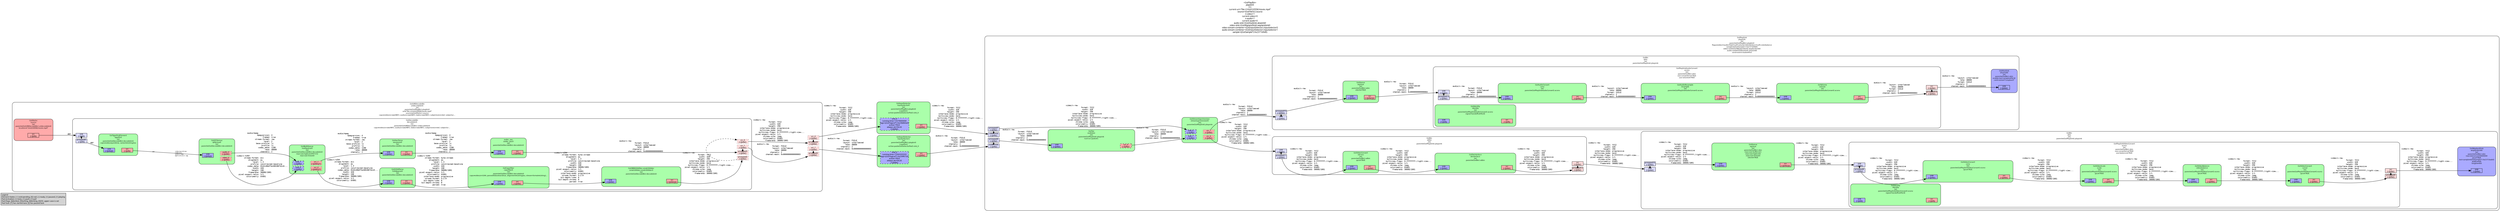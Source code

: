 digraph pipeline {
  rankdir=LR;
  fontname="sans";
  fontsize="10";
  labelloc=t;
  nodesep=.1;
  ranksep=.2;
  label="<GstPlayBin>\nplaybin0\n[=]\ncurrent-uri=\"file:///mnt/UDISK/movie.mp4\"\nsource=(GstFileSrc) source\nn-video=1\ncurrent-video=0\nn-audio=1\ncurrent-audio=0\naudio-sink=(GstAlsaSink) alsasink0\nvideo-sink=(GstWaylandSink) waylandsink0\nvideo-stream-combiner=(GstInputSelector) inputselector0\naudio-stream-combiner=(GstInputSelector) inputselector1\nsample=((GstSample*) 0x2371b9d0)";
  node [style="filled,rounded", shape=box, fontsize="9", fontname="sans", margin="0.0,0.0"];
  edge [labelfontsize="6", fontsize="9", fontname="monospace"];
  
  legend [
    pos="0,0!",
    margin="0.05,0.05",
    style="filled",
    label="Legend\lElement-States: [~] void-pending, [0] null, [-] ready, [=] paused, [>] playing\lPad-Activation: [-] none, [>] push, [<] pull\lPad-Flags: [b]locked, [f]lushing, [b]locking, [E]OS; upper-case is set\lPad-Task: [T] has started task, [t] has paused task\l",
  ];
  subgraph cluster_inputselector1_0x23ac3190 {
    fontname="Bitstream Vera Sans";
    fontsize="8";
    style="filled,rounded";
    color=black;
    label="GstInputSelector\ninputselector1\n[=]\nparent=(GstPlayBin) playbin0\nn-pads=1\nactive-pad=(GstSelectorPad) sink_0";
    subgraph cluster_inputselector1_0x23ac3190_sink {
      label="";
      style="invis";
      inputselector1_0x23ac3190_sink_0_0x23ae6450 [color=black, fillcolor="#aaaaff", label="sink_0\nrunning-time=12565333333\ntags=((GstTagList*) 0x239f6720)\nactive=TRUE\nalways-ok=FALSE\n[>][bfbE]", height="0.2", style="filled,dashed"];
    }

    subgraph cluster_inputselector1_0x23ac3190_src {
      label="";
      style="invis";
      inputselector1_0x23ac3190_src_0x23a208b0 [color=black, fillcolor="#ffaaaa", label="src\n[>][bfbE]", height="0.2", style="filled,solid"];
    }

    inputselector1_0x23ac3190_sink_0_0x23ae6450 -> inputselector1_0x23ac3190_src_0x23a208b0 [style="invis"];
    fillcolor="#aaffaa";
  }

  inputselector1_0x23ac3190_src_0x23a208b0 -> playsink_0x237362b0_audio_sink_0x237630a0 [label="audio/x-raw\l              format: F32LE\l              layout: interleaved\l                rate: 48000\l            channels: 2\l        channel-mask: 0x0000000000000003\l"]
  subgraph cluster_inputselector0_0x23ac3030 {
    fontname="Bitstream Vera Sans";
    fontsize="8";
    style="filled,rounded";
    color=black;
    label="GstInputSelector\ninputselector0\n[=]\nparent=(GstPlayBin) playbin0\nn-pads=1\nactive-pad=(GstSelectorPad) sink_0";
    subgraph cluster_inputselector0_0x23ac3030_sink {
      label="";
      style="invis";
      inputselector0_0x23ac3030_sink_0_0x23ae6150 [color=black, fillcolor="#aaaaff", label="sink_0\nrunning-time=12579000000\ntags=((GstTagList*) 0x23b860a0)\nactive=TRUE\nalways-ok=FALSE\n[>][bfbE]", height="0.2", style="filled,dashed"];
    }

    subgraph cluster_inputselector0_0x23ac3030_src {
      label="";
      style="invis";
      inputselector0_0x23ac3030_src_0x23a20660 [color=black, fillcolor="#ffaaaa", label="src\n[>][bfbE]", height="0.2", style="filled,solid"];
    }

    inputselector0_0x23ac3030_sink_0_0x23ae6150 -> inputselector0_0x23ac3030_src_0x23a20660 [style="invis"];
    fillcolor="#aaffaa";
  }

  inputselector0_0x23ac3030_src_0x23a20660 -> playsink_0x237362b0_video_sink_0x23763320 [label="video/x-raw\l              format: YV12\l               width: 320\l              height: 256\l      interlace-mode: progressive\l      multiview-mode: mono\l     multiview-flags: 0:ffffffff:/right-view...\l  pixel-aspect-ratio: 1/1\l         chroma-site: jpeg\l         colorimetry: bt601\l           framerate: 30000/1001\l"]
  subgraph cluster_uridecodebin0_0x2374a060 {
    fontname="Bitstream Vera Sans";
    fontsize="8";
    style="filled,rounded";
    color=black;
    label="GstURIDecodeBin\nuridecodebin0\n[=]\nparent=(GstPlayBin) playbin0\nuri=\"file:///mnt/UDISK/movie.mp4\"\nsource=(GstFileSrc) source\ncaps=video/x-raw(ANY); audio/x-raw(ANY); text/x-raw(ANY); subpicture/x-dvd; subpictur…";
    subgraph cluster_uridecodebin0_0x2374a060_src {
      label="";
      style="invis";
      _proxypad4_0x2374bd10 [color=black, fillcolor="#ffdddd", label="proxypad4\n[>][bfbE]", height="0.2", style="filled,dotted"];
    _proxypad4_0x2374bd10 -> uridecodebin0_0x2374a060_src_0_0x23762ba0 [style=dashed, minlen=0]
      uridecodebin0_0x2374a060_src_0_0x23762ba0 [color=black, fillcolor="#ffdddd", label="src_0\n[>][bfbE]", height="0.2", style="filled,dotted"];
      _proxypad5_0x23ac00a0 [color=black, fillcolor="#ffdddd", label="proxypad5\n[>][bfbE]", height="0.2", style="filled,dotted"];
    _proxypad5_0x23ac00a0 -> uridecodebin0_0x2374a060_src_1_0x23762e20 [style=dashed, minlen=0]
      uridecodebin0_0x2374a060_src_1_0x23762e20 [color=black, fillcolor="#ffdddd", label="src_1\n[>][bfbE]", height="0.2", style="filled,dotted"];
    }

    fillcolor="#ffffff";
    subgraph cluster_decodebin0_0x23756060 {
      fontname="Bitstream Vera Sans";
      fontsize="8";
      style="filled,rounded";
      color=black;
      label="GstDecodeBin\ndecodebin0\n[=]\nparent=(GstURIDecodeBin) uridecodebin0\ncaps=video/x-raw(ANY); audio/x-raw(ANY); text/x-raw(ANY); subpicture/x-dvd; subpictur…";
      subgraph cluster_decodebin0_0x23756060_sink {
        label="";
        style="invis";
        _proxypad0_0x2374a2f0 [color=black, fillcolor="#ddddff", label="proxypad0\n[<][bfb]", height="0.2", style="filled,solid"];
      decodebin0_0x23756060_sink_0x237621a0 -> _proxypad0_0x2374a2f0 [style=dashed, minlen=0]
        decodebin0_0x23756060_sink_0x237621a0 [color=black, fillcolor="#ddddff", label="sink\n[<][bfb]", height="0.2", style="filled,solid"];
      }

      subgraph cluster_decodebin0_0x23756060_src {
        label="";
        style="invis";
        _proxypad2_0x2374aa10 [color=black, fillcolor="#ffdddd", label="proxypad2\n[>][bfbE]", height="0.2", style="filled,dotted"];
      _proxypad2_0x2374aa10 -> decodebin0_0x23756060_src_0_0x2379a070 [style=dashed, minlen=0]
        decodebin0_0x23756060_src_0_0x2379a070 [color=black, fillcolor="#ffdddd", label="src_0\n[>][bfbE]", height="0.2", style="filled,dotted"];
        _proxypad3_0x2374b390 [color=black, fillcolor="#ffdddd", label="proxypad3\n[>][bfbE]", height="0.2", style="filled,dotted"];
      _proxypad3_0x2374b390 -> decodebin0_0x23756060_src_1_0x2379aaf0 [style=dashed, minlen=0]
        decodebin0_0x23756060_src_1_0x2379aaf0 [color=black, fillcolor="#ffdddd", label="src_1\n[>][bfbE]", height="0.2", style="filled,dotted"];
      }

      decodebin0_0x23756060_sink_0x237621a0 -> decodebin0_0x23756060_src_0_0x2379a070 [style="invis"];
      fillcolor="#ffffff";
      subgraph cluster_omxh264dec_omxh264dec0_0x23a1eda0 {
        fontname="Bitstream Vera Sans";
        fontsize="8";
        style="filled,rounded";
        color=black;
        label="GstOMXH264Dec-omxh264dec\nomxh264dec-omxh264dec0\n[=]\nparent=(GstDecodeBin) decodebin0";
        subgraph cluster_omxh264dec_omxh264dec0_0x23a1eda0_sink {
          label="";
          style="invis";
          omxh264dec_omxh264dec0_0x23a1eda0_sink_0x23935b40 [color=black, fillcolor="#aaaaff", label="sink\n[>][bfbE]", height="0.2", style="filled,solid"];
        }

        subgraph cluster_omxh264dec_omxh264dec0_0x23a1eda0_src {
          label="";
          style="invis";
          omxh264dec_omxh264dec0_0x23a1eda0_src_0x23935d90 [color=black, fillcolor="#ffaaaa", label="src\n[>][bfbE][t]", height="0.2", style="filled,solid"];
        }

        omxh264dec_omxh264dec0_0x23a1eda0_sink_0x23935b40 -> omxh264dec_omxh264dec0_0x23a1eda0_src_0x23935d90 [style="invis"];
        fillcolor="#aaffaa";
      }

      omxh264dec_omxh264dec0_0x23a1eda0_src_0x23935d90 -> _proxypad2_0x2374aa10 [label="video/x-raw\l              format: YV12\l               width: 320\l              height: 256\l      interlace-mode: progressive\l      multiview-mode: mono\l     multiview-flags: 0:ffffffff:/right-view...\l  pixel-aspect-ratio: 1/1\l         chroma-site: jpeg\l         colorimetry: bt601\l           framerate: 30000/1001\l"]
      subgraph cluster_avdec_aac0_0x239d69b0 {
        fontname="Bitstream Vera Sans";
        fontsize="8";
        style="filled,rounded";
        color=black;
        label="avdec_aac\navdec_aac0\n[=]\nparent=(GstDecodeBin) decodebin0";
        subgraph cluster_avdec_aac0_0x239d69b0_sink {
          label="";
          style="invis";
          avdec_aac0_0x239d69b0_sink_0x239356a0 [color=black, fillcolor="#aaaaff", label="sink\n[>][bfbE]", height="0.2", style="filled,solid"];
        }

        subgraph cluster_avdec_aac0_0x239d69b0_src {
          label="";
          style="invis";
          avdec_aac0_0x239d69b0_src_0x239358f0 [color=black, fillcolor="#ffaaaa", label="src\n[>][bfbE]", height="0.2", style="filled,solid"];
        }

        avdec_aac0_0x239d69b0_sink_0x239356a0 -> avdec_aac0_0x239d69b0_src_0x239358f0 [style="invis"];
        fillcolor="#aaffaa";
      }

      avdec_aac0_0x239d69b0_src_0x239358f0 -> _proxypad3_0x2374b390 [label="audio/x-raw\l              format: F32LE\l              layout: interleaved\l                rate: 48000\l            channels: 2\l        channel-mask: 0x0000000000000003\l"]
      subgraph cluster_aacparse0_0x2393f440 {
        fontname="Bitstream Vera Sans";
        fontsize="8";
        style="filled,rounded";
        color=black;
        label="GstAacParse\naacparse0\n[=]\nparent=(GstDecodeBin) decodebin0";
        subgraph cluster_aacparse0_0x2393f440_sink {
          label="";
          style="invis";
          aacparse0_0x2393f440_sink_0x23934d60 [color=black, fillcolor="#aaaaff", label="sink\n[>][bfbE]", height="0.2", style="filled,solid"];
        }

        subgraph cluster_aacparse0_0x2393f440_src {
          label="";
          style="invis";
          aacparse0_0x2393f440_src_0x23934fb0 [color=black, fillcolor="#ffaaaa", label="src\n[>][bfbE]", height="0.2", style="filled,solid"];
        }

        aacparse0_0x2393f440_sink_0x23934d60 -> aacparse0_0x2393f440_src_0x23934fb0 [style="invis"];
        fillcolor="#aaffaa";
      }

      aacparse0_0x2393f440_src_0x23934fb0 -> avdec_aac0_0x239d69b0_sink_0x239356a0 [label="audio/mpeg\l         mpegversion: 4\l              framed: true\l       stream-format: raw\l               level: 2\l        base-profile: lc\l             profile: lc\l          codec_data: 1190\l                rate: 48000\l            channels: 2\l"]
      subgraph cluster_capsfilter0_0x2393c110 {
        fontname="Bitstream Vera Sans";
        fontsize="8";
        style="filled,rounded";
        color=black;
        label="GstCapsFilter\ncapsfilter0\n[=]\nparent=(GstDecodeBin) decodebin0\ncaps=video/x-h264, parsed=(boolean)true, alignment=(string)au, stream-format=(string)…";
        subgraph cluster_capsfilter0_0x2393c110_sink {
          label="";
          style="invis";
          capsfilter0_0x2393c110_sink_0x239341d0 [color=black, fillcolor="#aaaaff", label="sink\n[>][bfbE]", height="0.2", style="filled,solid"];
        }

        subgraph cluster_capsfilter0_0x2393c110_src {
          label="";
          style="invis";
          capsfilter0_0x2393c110_src_0x23934420 [color=black, fillcolor="#ffaaaa", label="src\n[>][bfbE]", height="0.2", style="filled,solid"];
        }

        capsfilter0_0x2393c110_sink_0x239341d0 -> capsfilter0_0x2393c110_src_0x23934420 [style="invis"];
        fillcolor="#aaffaa";
      }

      capsfilter0_0x2393c110_src_0x23934420 -> omxh264dec_omxh264dec0_0x23a1eda0_sink_0x23935b40 [label="video/x-h264\l       stream-format: byte-stream\l           alignment: au\l               level: 1.3\l             profile: constrained-baseline\l               width: 320\l              height: 240\l           framerate: 30000/1001\l  pixel-aspect-ratio: 1/1\l         colorimetry: bt601\l      interlace-mode: progressive\l       chroma-format: 4:2:0\l      bit-depth-luma: 8\l    bit-depth-chroma: 8\l              parsed: true\l"]
      subgraph cluster_h264parse0_0x23932520 {
        fontname="Bitstream Vera Sans";
        fontsize="8";
        style="filled,rounded";
        color=black;
        label="GstH264Parse\nh264parse0\n[=]\nparent=(GstDecodeBin) decodebin0";
        subgraph cluster_h264parse0_0x23932520_sink {
          label="";
          style="invis";
          h264parse0_0x23932520_sink_0x23741a20 [color=black, fillcolor="#aaaaff", label="sink\n[>][bfbE]", height="0.2", style="filled,solid"];
        }

        subgraph cluster_h264parse0_0x23932520_src {
          label="";
          style="invis";
          h264parse0_0x23932520_src_0x23741c70 [color=black, fillcolor="#ffaaaa", label="src\n[>][bfbE]", height="0.2", style="filled,solid"];
        }

        h264parse0_0x23932520_sink_0x23741a20 -> h264parse0_0x23932520_src_0x23741c70 [style="invis"];
        fillcolor="#aaffaa";
      }

      h264parse0_0x23932520_src_0x23741c70 -> capsfilter0_0x2393c110_sink_0x239341d0 [label="video/x-h264\l       stream-format: byte-stream\l           alignment: au\l               level: 1.3\l             profile: constrained-baseline\l               width: 320\l              height: 240\l           framerate: 30000/1001\l  pixel-aspect-ratio: 1/1\l         colorimetry: bt601\l      interlace-mode: progressive\l       chroma-format: 4:2:0\l      bit-depth-luma: 8\l    bit-depth-chroma: 8\l              parsed: true\l"]
      subgraph cluster_multiqueue0_0x2392e020 {
        fontname="Bitstream Vera Sans";
        fontsize="8";
        style="filled,rounded";
        color=black;
        label="GstMultiQueue\nmultiqueue0\n[=]\nparent=(GstDecodeBin) decodebin0\nmax-size-bytes=2097152\nmax-size-time=0";
        subgraph cluster_multiqueue0_0x2392e020_sink {
          label="";
          style="invis";
          multiqueue0_0x2392e020_sink_0_0x23741580 [color=black, fillcolor="#aaaaff", label="sink_0\n[>][bfbE]", height="0.2", style="filled,dashed"];
          multiqueue0_0x2392e020_sink_1_0x239348c0 [color=black, fillcolor="#aaaaff", label="sink_1\n[>][bfbE]", height="0.2", style="filled,dashed"];
        }

        subgraph cluster_multiqueue0_0x2392e020_src {
          label="";
          style="invis";
          multiqueue0_0x2392e020_src_0_0x237417d0 [color=black, fillcolor="#ffaaaa", label="src_0\n[>][bfbE][T]", height="0.2", style="filled,dotted"];
          multiqueue0_0x2392e020_src_1_0x23934b10 [color=black, fillcolor="#ffaaaa", label="src_1\n[>][bfbE][T]", height="0.2", style="filled,dotted"];
        }

        multiqueue0_0x2392e020_sink_0_0x23741580 -> multiqueue0_0x2392e020_src_0_0x237417d0 [style="invis"];
        fillcolor="#aaffaa";
      }

      multiqueue0_0x2392e020_src_0_0x237417d0 -> h264parse0_0x23932520_sink_0x23741a20 [label="video/x-h264\l       stream-format: avc\l           alignment: au\l               level: 1.3\l             profile: constrained-baseline\l          codec_data: 0142c00dffe100196742c0...\l               width: 320\l              height: 240\l           framerate: 30000/1001\l  pixel-aspect-ratio: 1/1\l         colorimetry: bt601\l"]
      multiqueue0_0x2392e020_src_1_0x23934b10 -> aacparse0_0x2393f440_sink_0x23934d60 [label="audio/mpeg\l         mpegversion: 4\l              framed: true\l       stream-format: raw\l               level: 2\l        base-profile: lc\l             profile: lc\l          codec_data: 1190\l                rate: 48000\l            channels: 2\l"]
      subgraph cluster_qtdemux0_0x23914500 {
        fontname="Bitstream Vera Sans";
        fontsize="8";
        style="filled,rounded";
        color=black;
        label="GstQTDemux\nqtdemux0\n[=]\nparent=(GstDecodeBin) decodebin0";
        subgraph cluster_qtdemux0_0x23914500_sink {
          label="";
          style="invis";
          qtdemux0_0x23914500_sink_0x237409f0 [color=black, fillcolor="#aaaaff", label="sink\n[<][bfb][t]", height="0.2", style="filled,solid"];
        }

        subgraph cluster_qtdemux0_0x23914500_src {
          label="";
          style="invis";
          qtdemux0_0x23914500_video_0_0x23741330 [color=black, fillcolor="#ffaaaa", label="video_0\n[>][bfbE]", height="0.2", style="filled,dotted"];
          qtdemux0_0x23914500_audio_0_0x23934670 [color=black, fillcolor="#ffaaaa", label="audio_0\n[>][bfbE]", height="0.2", style="filled,dotted"];
        }

        qtdemux0_0x23914500_sink_0x237409f0 -> qtdemux0_0x23914500_video_0_0x23741330 [style="invis"];
        fillcolor="#aaffaa";
      }

      qtdemux0_0x23914500_video_0_0x23741330 -> multiqueue0_0x2392e020_sink_0_0x23741580 [label="video/x-h264\l       stream-format: avc\l           alignment: au\l               level: 1.3\l             profile: constrained-baseline\l          codec_data: 0142c00dffe100196742c0...\l               width: 320\l              height: 240\l           framerate: 30000/1001\l  pixel-aspect-ratio: 1/1\l         colorimetry: bt601\l"]
      qtdemux0_0x23914500_audio_0_0x23934670 -> multiqueue0_0x2392e020_sink_1_0x239348c0 [label="audio/mpeg\l         mpegversion: 4\l              framed: true\l       stream-format: raw\l               level: 2\l        base-profile: lc\l             profile: lc\l          codec_data: 1190\l                rate: 48000\l            channels: 2\l"]
      subgraph cluster_typefind_0x2375c000 {
        fontname="Bitstream Vera Sans";
        fontsize="8";
        style="filled,rounded";
        color=black;
        label="GstTypeFindElement\ntypefind\n[=]\nparent=(GstDecodeBin) decodebin0\ncaps=video/quicktime, variant=(string)iso";
        subgraph cluster_typefind_0x2375c000_sink {
          label="";
          style="invis";
          typefind_0x2375c000_sink_0x23740550 [color=black, fillcolor="#aaaaff", label="sink\n[<][bfb][t]", height="0.2", style="filled,solid"];
        }

        subgraph cluster_typefind_0x2375c000_src {
          label="";
          style="invis";
          typefind_0x2375c000_src_0x237407a0 [color=black, fillcolor="#ffaaaa", label="src\n[<][bfb]", height="0.2", style="filled,solid"];
        }

        typefind_0x2375c000_sink_0x23740550 -> typefind_0x2375c000_src_0x237407a0 [style="invis"];
        fillcolor="#aaffaa";
      }

      _proxypad0_0x2374a2f0 -> typefind_0x2375c000_sink_0x23740550 [label="ANY"]
      typefind_0x2375c000_src_0x237407a0 -> qtdemux0_0x23914500_sink_0x237409f0 [labeldistance="10", labelangle="0", label="                                                  ", taillabel="ANY", headlabel="video/quicktime\lvideo/mj2\laudio/x-m4a\lapplication/x-3gp\l"]
    }

    decodebin0_0x23756060_src_0_0x2379a070 -> _proxypad4_0x2374bd10 [label="video/x-raw\l              format: YV12\l               width: 320\l              height: 256\l      interlace-mode: progressive\l      multiview-mode: mono\l     multiview-flags: 0:ffffffff:/right-view...\l  pixel-aspect-ratio: 1/1\l         chroma-site: jpeg\l         colorimetry: bt601\l           framerate: 30000/1001\l"]
    decodebin0_0x23756060_src_1_0x2379aaf0 -> _proxypad5_0x23ac00a0 [label="audio/x-raw\l              format: F32LE\l              layout: interleaved\l                rate: 48000\l            channels: 2\l        channel-mask: 0x0000000000000003\l"]
    subgraph cluster_source_0x23736700 {
      fontname="Bitstream Vera Sans";
      fontsize="8";
      style="filled,rounded";
      color=black;
      label="GstFileSrc\nsource\n[=]\nparent=(GstURIDecodeBin) uridecodebin0\nlocation=\"/mnt/UDISK/movie.mp4\"";
      subgraph cluster_source_0x23736700_src {
        label="";
        style="invis";
        source_0x23736700_src_0x23740300 [color=black, fillcolor="#ffaaaa", label="src\n[<][bfb]", height="0.2", style="filled,solid"];
      }

      fillcolor="#ffaaaa";
    }

    source_0x23736700_src_0x23740300 -> decodebin0_0x23756060_sink_0x237621a0 [label="ANY"]
  }

  uridecodebin0_0x2374a060_src_0_0x23762ba0 -> inputselector0_0x23ac3030_sink_0_0x23ae6150 [label="video/x-raw\l              format: YV12\l               width: 320\l              height: 256\l      interlace-mode: progressive\l      multiview-mode: mono\l     multiview-flags: 0:ffffffff:/right-view...\l  pixel-aspect-ratio: 1/1\l         chroma-site: jpeg\l         colorimetry: bt601\l           framerate: 30000/1001\l"]
  uridecodebin0_0x2374a060_src_1_0x23762e20 -> inputselector1_0x23ac3190_sink_0_0x23ae6450 [label="audio/x-raw\l              format: F32LE\l              layout: interleaved\l                rate: 48000\l            channels: 2\l        channel-mask: 0x0000000000000003\l"]
  subgraph cluster_playsink_0x237362b0 {
    fontname="Bitstream Vera Sans";
    fontsize="8";
    style="filled,rounded";
    color=black;
    label="GstPlaySink\nplaysink\n[=]\nparent=(GstPlayBin) playbin0\nflags=video+audio+text+soft-volume+deinterlace+soft-colorbalance\nsample=((GstSample*) 0x2371b9d0)\nvideo-sink=(GstWaylandSink) waylandsink0\naudio-sink=(GstAlsaSink) alsasink0\nsend-event-mode=first";
    subgraph cluster_playsink_0x237362b0_sink {
      label="";
      style="invis";
      _proxypad6_0x23ac0300 [color=black, fillcolor="#ddddff", label="proxypad6\n[>][bfbE]", height="0.2", style="filled,solid"];
    playsink_0x237362b0_audio_sink_0x237630a0 -> _proxypad6_0x23ac0300 [style=dashed, minlen=0]
      playsink_0x237362b0_audio_sink_0x237630a0 [color=black, fillcolor="#ddddff", label="audio_sink\n[>][bfbE]", height="0.2", style="filled,solid"];
      _proxypad7_0x23ac0560 [color=black, fillcolor="#ddddff", label="proxypad7\n[>][bfbE]", height="0.2", style="filled,solid"];
    playsink_0x237362b0_video_sink_0x23763320 -> _proxypad7_0x23ac0560 [style=dashed, minlen=0]
      playsink_0x237362b0_video_sink_0x23763320 [color=black, fillcolor="#ddddff", label="video_sink\n[>][bfbE]", height="0.2", style="filled,solid"];
    }

    fillcolor="#ffffff";
    subgraph cluster_abin_0x23afb3c0 {
      fontname="Bitstream Vera Sans";
      fontsize="8";
      style="filled,rounded";
      color=black;
      label="GstBin\nabin\n[=]\nparent=(GstPlaySink) playsink";
      subgraph cluster_abin_0x23afb3c0_sink {
        label="";
        style="invis";
        _proxypad15_0x23ac1860 [color=black, fillcolor="#ddddff", label="proxypad15\n[>][bfbE]", height="0.2", style="filled,solid"];
      abin_0x23afb3c0_sink_0x23b5c810 -> _proxypad15_0x23ac1860 [style=dashed, minlen=0]
        abin_0x23afb3c0_sink_0x23b5c810 [color=black, fillcolor="#ddddff", label="sink\n[>][bfbE]", height="0.2", style="filled,solid"];
      }

      fillcolor="#ffffff";
      subgraph cluster_aconv_0x23b043e0 {
        fontname="Bitstream Vera Sans";
        fontsize="8";
        style="filled,rounded";
        color=black;
        label="GstPlaySinkAudioConvert\naconv\n[=]\nparent=(GstBin) abin\nuse-converters=TRUE\nuse-volume=TRUE";
        subgraph cluster_aconv_0x23b043e0_sink {
          label="";
          style="invis";
          _proxypad13_0x23ac13a0 [color=black, fillcolor="#ddddff", label="proxypad13\n[>][bfbE]", height="0.2", style="filled,solid"];
        aconv_0x23b043e0_sink_0x23b5c310 -> _proxypad13_0x23ac13a0 [style=dashed, minlen=0]
          aconv_0x23b043e0_sink_0x23b5c310 [color=black, fillcolor="#ddddff", label="sink\n[>][bfbE]", height="0.2", style="filled,solid"];
        }

        subgraph cluster_aconv_0x23b043e0_src {
          label="";
          style="invis";
          _proxypad14_0x23ac1600 [color=black, fillcolor="#ffdddd", label="proxypad14\n[>][bfbE]", height="0.2", style="filled,solid"];
        _proxypad14_0x23ac1600 -> aconv_0x23b043e0_src_0x23b5c590 [style=dashed, minlen=0]
          aconv_0x23b043e0_src_0x23b5c590 [color=black, fillcolor="#ffdddd", label="src\n[>][bfbE]", height="0.2", style="filled,solid"];
        }

        aconv_0x23b043e0_sink_0x23b5c310 -> aconv_0x23b043e0_src_0x23b5c590 [style="invis"];
        fillcolor="#ffffff";
        subgraph cluster_volume_0x23b6b090 {
          fontname="Bitstream Vera Sans";
          fontsize="8";
          style="filled,rounded";
          color=black;
          label="GstVolume\nvolume\n[=]\nparent=(GstPlaySinkAudioConvert) aconv";
          subgraph cluster_volume_0x23b6b090_sink {
            label="";
            style="invis";
            volume_0x23b6b090_sink_0x23b66440 [color=black, fillcolor="#aaaaff", label="sink\n[>][bfbE]", height="0.2", style="filled,solid"];
          }

          subgraph cluster_volume_0x23b6b090_src {
            label="";
            style="invis";
            volume_0x23b6b090_src_0x23b66690 [color=black, fillcolor="#ffaaaa", label="src\n[>][bfbE]", height="0.2", style="filled,solid"];
          }

          volume_0x23b6b090_sink_0x23b66440 -> volume_0x23b6b090_src_0x23b66690 [style="invis"];
          fillcolor="#aaffaa";
        }

        volume_0x23b6b090_src_0x23b66690 -> _proxypad14_0x23ac1600 [label="audio/x-raw\l              layout: interleaved\l                rate: 48000\l              format: S32LE\l            channels: 2\l        channel-mask: 0x0000000000000003\l"]
        subgraph cluster_resample_0x23b771f0 {
          fontname="Bitstream Vera Sans";
          fontsize="8";
          style="filled,rounded";
          color=black;
          label="GstAudioResample\nresample\n[=]\nparent=(GstPlaySinkAudioConvert) aconv";
          subgraph cluster_resample_0x23b771f0_sink {
            label="";
            style="invis";
            resample_0x23b771f0_sink_0x23b66d80 [color=black, fillcolor="#aaaaff", label="sink\n[>][bfbE]", height="0.2", style="filled,solid"];
          }

          subgraph cluster_resample_0x23b771f0_src {
            label="";
            style="invis";
            resample_0x23b771f0_src_0x23b66b30 [color=black, fillcolor="#ffaaaa", label="src\n[>][bfbE]", height="0.2", style="filled,solid"];
          }

          resample_0x23b771f0_sink_0x23b66d80 -> resample_0x23b771f0_src_0x23b66b30 [style="invis"];
          fillcolor="#aaffaa";
        }

        resample_0x23b771f0_src_0x23b66b30 -> volume_0x23b6b090_sink_0x23b66440 [label="audio/x-raw\l              layout: interleaved\l                rate: 48000\l              format: S32LE\l            channels: 2\l        channel-mask: 0x0000000000000003\l"]
        subgraph cluster_conv_0x239abfb0 {
          fontname="Bitstream Vera Sans";
          fontsize="8";
          style="filled,rounded";
          color=black;
          label="GstAudioConvert\nconv\n[=]\nparent=(GstPlaySinkAudioConvert) aconv";
          subgraph cluster_conv_0x239abfb0_sink {
            label="";
            style="invis";
            conv_0x239abfb0_sink_0x23b67220 [color=black, fillcolor="#aaaaff", label="sink\n[>][bfbE]", height="0.2", style="filled,solid"];
          }

          subgraph cluster_conv_0x239abfb0_src {
            label="";
            style="invis";
            conv_0x239abfb0_src_0x23b66fd0 [color=black, fillcolor="#ffaaaa", label="src\n[>][bfbE]", height="0.2", style="filled,solid"];
          }

          conv_0x239abfb0_sink_0x23b67220 -> conv_0x239abfb0_src_0x23b66fd0 [style="invis"];
          fillcolor="#aaffaa";
        }

        _proxypad13_0x23ac13a0 -> conv_0x239abfb0_sink_0x23b67220 [label="audio/x-raw\l              format: F32LE\l              layout: interleaved\l                rate: 48000\l            channels: 2\l        channel-mask: 0x0000000000000003\l"]
        conv_0x239abfb0_src_0x23b66fd0 -> resample_0x23b771f0_sink_0x23b66d80 [label="audio/x-raw\l              layout: interleaved\l                rate: 48000\l              format: S32LE\l            channels: 2\l        channel-mask: 0x0000000000000003\l"]
        subgraph cluster_identity_0x23b086c0 {
          fontname="Bitstream Vera Sans";
          fontsize="8";
          style="filled,rounded";
          color=black;
          label="GstIdentity\nidentity\n[=]\nparent=(GstPlaySinkAudioConvert) aconv\nsignal-handoffs=FALSE";
          subgraph cluster_identity_0x23b086c0_sink {
            label="";
            style="invis";
            identity_0x23b086c0_sink_0x23b11d30 [color=black, fillcolor="#aaaaff", label="sink\n[>][bfb]", height="0.2", style="filled,solid"];
          }

          subgraph cluster_identity_0x23b086c0_src {
            label="";
            style="invis";
            identity_0x23b086c0_src_0x23b661f0 [color=black, fillcolor="#ffaaaa", label="src\n[>][bfb]", height="0.2", style="filled,solid"];
          }

          identity_0x23b086c0_sink_0x23b11d30 -> identity_0x23b086c0_src_0x23b661f0 [style="invis"];
          fillcolor="#aaffaa";
        }

      }

      aconv_0x23b043e0_src_0x23b5c590 -> alsasink0_0x2375b010_sink_0x23935450 [label="audio/x-raw\l              layout: interleaved\l                rate: 48000\l              format: S32LE\l            channels: 2\l        channel-mask: 0x0000000000000003\l"]
      subgraph cluster_aqueue_0x23ae6a10 {
        fontname="Bitstream Vera Sans";
        fontsize="8";
        style="filled,rounded";
        color=black;
        label="GstQueue\naqueue\n[=]\nparent=(GstBin) abin\nsilent=TRUE";
        subgraph cluster_aqueue_0x23ae6a10_sink {
          label="";
          style="invis";
          aqueue_0x23ae6a10_sink_0x23b11890 [color=black, fillcolor="#aaaaff", label="sink\n[>][bfbE]", height="0.2", style="filled,solid"];
        }

        subgraph cluster_aqueue_0x23ae6a10_src {
          label="";
          style="invis";
          aqueue_0x23ae6a10_src_0x23b11ae0 [color=black, fillcolor="#ffaaaa", label="src\n[>][bfbE][t]", height="0.2", style="filled,solid"];
        }

        aqueue_0x23ae6a10_sink_0x23b11890 -> aqueue_0x23ae6a10_src_0x23b11ae0 [style="invis"];
        fillcolor="#aaffaa";
      }

      _proxypad15_0x23ac1860 -> aqueue_0x23ae6a10_sink_0x23b11890 [label="audio/x-raw\l              format: F32LE\l              layout: interleaved\l                rate: 48000\l            channels: 2\l        channel-mask: 0x0000000000000003\l"]
      aqueue_0x23ae6a10_src_0x23b11ae0 -> aconv_0x23b043e0_sink_0x23b5c310 [label="audio/x-raw\l              format: F32LE\l              layout: interleaved\l                rate: 48000\l            channels: 2\l        channel-mask: 0x0000000000000003\l"]
      subgraph cluster_alsasink0_0x2375b010 {
        fontname="Bitstream Vera Sans";
        fontsize="8";
        style="filled,rounded";
        color=black;
        label="GstAlsaSink\nalsasink0\n[=]\nparent=(GstBin) abin\nenable-last-sample=FALSE\ncard-name=\"Loopback\"";
        subgraph cluster_alsasink0_0x2375b010_sink {
          label="";
          style="invis";
          alsasink0_0x2375b010_sink_0x23935450 [color=black, fillcolor="#aaaaff", label="sink\n[>][bfbE]", height="0.2", style="filled,solid"];
        }

        fillcolor="#aaaaff";
      }

    }

    subgraph cluster_vbin_0x23afb080 {
      fontname="Bitstream Vera Sans";
      fontsize="8";
      style="filled,rounded";
      color=black;
      label="GstBin\nvbin\n[=]\nparent=(GstPlaySink) playsink";
      subgraph cluster_vbin_0x23afb080_sink {
        label="";
        style="invis";
        _proxypad10_0x23ac0c80 [color=black, fillcolor="#ddddff", label="proxypad10\n[>][bfbE]", height="0.2", style="filled,solid"];
      vbin_0x23afb080_sink_0x23763aa0 -> _proxypad10_0x23ac0c80 [style=dashed, minlen=0]
        vbin_0x23afb080_sink_0x23763aa0 [color=black, fillcolor="#ddddff", label="sink\n[>][bfbE]", height="0.2", style="filled,solid"];
      }

      fillcolor="#ffffff";
      subgraph cluster_vconv_0x23b041e0 {
        fontname="Bitstream Vera Sans";
        fontsize="8";
        style="filled,rounded";
        color=black;
        label="GstPlaySinkVideoConvert\nvconv\n[=]\nparent=(GstBin) vbin\nuse-converters=TRUE\nuse-balance=TRUE";
        subgraph cluster_vconv_0x23b041e0_sink {
          label="";
          style="invis";
          _proxypad8_0x23ac07c0 [color=black, fillcolor="#ddddff", label="proxypad8\n[>][bfbE]", height="0.2", style="filled,solid"];
        vconv_0x23b041e0_sink_0x237635a0 -> _proxypad8_0x23ac07c0 [style=dashed, minlen=0]
          vconv_0x23b041e0_sink_0x237635a0 [color=black, fillcolor="#ddddff", label="sink\n[>][bfbE]", height="0.2", style="filled,solid"];
        }

        subgraph cluster_vconv_0x23b041e0_src {
          label="";
          style="invis";
          _proxypad9_0x23ac0a20 [color=black, fillcolor="#ffdddd", label="proxypad9\n[>][bfbE]", height="0.2", style="filled,solid"];
        _proxypad9_0x23ac0a20 -> vconv_0x23b041e0_src_0x23763820 [style=dashed, minlen=0]
          vconv_0x23b041e0_src_0x23763820 [color=black, fillcolor="#ffdddd", label="src\n[>][bfbE]", height="0.2", style="filled,solid"];
        }

        vconv_0x23b041e0_sink_0x237635a0 -> vconv_0x23b041e0_src_0x23763820 [style="invis"];
        fillcolor="#ffffff";
        subgraph cluster_conv2_0x23b3fc70 {
          fontname="Bitstream Vera Sans";
          fontsize="8";
          style="filled,rounded";
          color=black;
          label="GstVideoConvert\nconv2\n[=]\nparent=(GstPlaySinkVideoConvert) vconv\nqos=TRUE";
          subgraph cluster_conv2_0x23b3fc70_sink {
            label="";
            style="invis";
            conv2_0x23b3fc70_sink_0x23b10170 [color=black, fillcolor="#aaaaff", label="sink\n[>][bfbE]", height="0.2", style="filled,solid"];
          }

          subgraph cluster_conv2_0x23b3fc70_src {
            label="";
            style="invis";
            conv2_0x23b3fc70_src_0x23a21d80 [color=black, fillcolor="#ffaaaa", label="src\n[>][bfbE]", height="0.2", style="filled,solid"];
          }

          conv2_0x23b3fc70_sink_0x23b10170 -> conv2_0x23b3fc70_src_0x23a21d80 [style="invis"];
          fillcolor="#aaffaa";
        }

        conv2_0x23b3fc70_src_0x23a21d80 -> _proxypad9_0x23ac0a20 [label="video/x-raw\l              format: YV12\l               width: 320\l              height: 256\l      interlace-mode: progressive\l      multiview-mode: mono\l     multiview-flags: 0:ffffffff:/right-view...\l  pixel-aspect-ratio: 1/1\l         chroma-site: jpeg\l         colorimetry: bt601\l           framerate: 30000/1001\l"]
        subgraph cluster_videobalance_0x23b0dc90 {
          fontname="Bitstream Vera Sans";
          fontsize="8";
          style="filled,rounded";
          color=black;
          label="GstVideoBalance\nvideobalance\n[=]\nparent=(GstPlaySinkVideoConvert) vconv\nqos=TRUE";
          subgraph cluster_videobalance_0x23b0dc90_sink {
            label="";
            style="invis";
            videobalance_0x23b0dc90_sink_0x23a21690 [color=black, fillcolor="#aaaaff", label="sink\n[>][bfbE]", height="0.2", style="filled,solid"];
          }

          subgraph cluster_videobalance_0x23b0dc90_src {
            label="";
            style="invis";
            videobalance_0x23b0dc90_src_0x23a218e0 [color=black, fillcolor="#ffaaaa", label="src\n[>][bfbE]", height="0.2", style="filled,solid"];
          }

          videobalance_0x23b0dc90_sink_0x23a21690 -> videobalance_0x23b0dc90_src_0x23a218e0 [style="invis"];
          fillcolor="#aaffaa";
        }

        videobalance_0x23b0dc90_src_0x23a218e0 -> conv2_0x23b3fc70_sink_0x23b10170 [label="video/x-raw\l              format: YV12\l               width: 320\l              height: 256\l      interlace-mode: progressive\l      multiview-mode: mono\l     multiview-flags: 0:ffffffff:/right-view...\l  pixel-aspect-ratio: 1/1\l         chroma-site: jpeg\l         colorimetry: bt601\l           framerate: 30000/1001\l"]
        subgraph cluster_scale_0x23b3b890 {
          fontname="Bitstream Vera Sans";
          fontsize="8";
          style="filled,rounded";
          color=black;
          label="GstVideoScale\nscale\n[=]\nparent=(GstPlaySinkVideoConvert) vconv\nqos=TRUE";
          subgraph cluster_scale_0x23b3b890_sink {
            label="";
            style="invis";
            scale_0x23b3b890_sink_0x23b10ab0 [color=black, fillcolor="#aaaaff", label="sink\n[>][bfbE]", height="0.2", style="filled,solid"];
          }

          subgraph cluster_scale_0x23b3b890_src {
            label="";
            style="invis";
            scale_0x23b3b890_src_0x23b103c0 [color=black, fillcolor="#ffaaaa", label="src\n[>][bfbE]", height="0.2", style="filled,solid"];
          }

          scale_0x23b3b890_sink_0x23b10ab0 -> scale_0x23b3b890_src_0x23b103c0 [style="invis"];
          fillcolor="#aaffaa";
        }

        scale_0x23b3b890_src_0x23b103c0 -> videobalance_0x23b0dc90_sink_0x23a21690 [label="video/x-raw\l              format: YV12\l               width: 320\l              height: 256\l      interlace-mode: progressive\l      multiview-mode: mono\l     multiview-flags: 0:ffffffff:/right-view...\l  pixel-aspect-ratio: 1/1\l         chroma-site: jpeg\l         colorimetry: bt601\l           framerate: 30000/1001\l"]
        subgraph cluster_conv_0x23b3a8f0 {
          fontname="Bitstream Vera Sans";
          fontsize="8";
          style="filled,rounded";
          color=black;
          label="GstVideoConvert\nconv\n[=]\nparent=(GstPlaySinkVideoConvert) vconv\nqos=TRUE";
          subgraph cluster_conv_0x23b3a8f0_sink {
            label="";
            style="invis";
            conv_0x23b3a8f0_sink_0x23b10610 [color=black, fillcolor="#aaaaff", label="sink\n[>][bfbE]", height="0.2", style="filled,solid"];
          }

          subgraph cluster_conv_0x23b3a8f0_src {
            label="";
            style="invis";
            conv_0x23b3a8f0_src_0x23b10860 [color=black, fillcolor="#ffaaaa", label="src\n[>][bfbE]", height="0.2", style="filled,solid"];
          }

          conv_0x23b3a8f0_sink_0x23b10610 -> conv_0x23b3a8f0_src_0x23b10860 [style="invis"];
          fillcolor="#aaffaa";
        }

        _proxypad8_0x23ac07c0 -> conv_0x23b3a8f0_sink_0x23b10610 [label="video/x-raw\l              format: YV12\l               width: 320\l              height: 256\l      interlace-mode: progressive\l      multiview-mode: mono\l     multiview-flags: 0:ffffffff:/right-view...\l  pixel-aspect-ratio: 1/1\l         chroma-site: jpeg\l         colorimetry: bt601\l           framerate: 30000/1001\l"]
        conv_0x23b3a8f0_src_0x23b10860 -> scale_0x23b3b890_sink_0x23b10ab0 [label="video/x-raw\l              format: YV12\l               width: 320\l              height: 256\l      interlace-mode: progressive\l      multiview-mode: mono\l     multiview-flags: 0:ffffffff:/right-view...\l  pixel-aspect-ratio: 1/1\l         chroma-site: jpeg\l         colorimetry: bt601\l           framerate: 30000/1001\l"]
        subgraph cluster_identity_0x23b08310 {
          fontname="Bitstream Vera Sans";
          fontsize="8";
          style="filled,rounded";
          color=black;
          label="GstIdentity\nidentity\n[=]\nparent=(GstPlaySinkVideoConvert) vconv\nsignal-handoffs=FALSE";
          subgraph cluster_identity_0x23b08310_sink {
            label="";
            style="invis";
            identity_0x23b08310_sink_0x23a211f0 [color=black, fillcolor="#aaaaff", label="sink\n[>][bfb]", height="0.2", style="filled,solid"];
          }

          subgraph cluster_identity_0x23b08310_src {
            label="";
            style="invis";
            identity_0x23b08310_src_0x23a21440 [color=black, fillcolor="#ffaaaa", label="src\n[>][bfb]", height="0.2", style="filled,solid"];
          }

          identity_0x23b08310_sink_0x23a211f0 -> identity_0x23b08310_src_0x23a21440 [style="invis"];
          fillcolor="#aaffaa";
        }

      }

      vconv_0x23b041e0_src_0x23763820 -> waylandsink0_0x2373b1f0_sink_0x237400b0 [label="video/x-raw\l              format: YV12\l               width: 320\l              height: 256\l      interlace-mode: progressive\l      multiview-mode: mono\l     multiview-flags: 0:ffffffff:/right-view...\l  pixel-aspect-ratio: 1/1\l         chroma-site: jpeg\l         colorimetry: bt601\l           framerate: 30000/1001\l"]
      subgraph cluster_vqueue_0x23ae6710 {
        fontname="Bitstream Vera Sans";
        fontsize="8";
        style="filled,rounded";
        color=black;
        label="GstQueue\nvqueue\n[=]\nparent=(GstBin) vbin\nmax-size-buffers=3\nmax-size-bytes=0\nmax-size-time=0\nsilent=TRUE";
        subgraph cluster_vqueue_0x23ae6710_sink {
          label="";
          style="invis";
          vqueue_0x23ae6710_sink_0x23a20d50 [color=black, fillcolor="#aaaaff", label="sink\n[>][bfbE]", height="0.2", style="filled,solid"];
        }

        subgraph cluster_vqueue_0x23ae6710_src {
          label="";
          style="invis";
          vqueue_0x23ae6710_src_0x23a20fa0 [color=black, fillcolor="#ffaaaa", label="src\n[>][bfbE][t]", height="0.2", style="filled,solid"];
        }

        vqueue_0x23ae6710_sink_0x23a20d50 -> vqueue_0x23ae6710_src_0x23a20fa0 [style="invis"];
        fillcolor="#aaffaa";
      }

      _proxypad10_0x23ac0c80 -> vqueue_0x23ae6710_sink_0x23a20d50 [label="video/x-raw\l              format: YV12\l               width: 320\l              height: 256\l      interlace-mode: progressive\l      multiview-mode: mono\l     multiview-flags: 0:ffffffff:/right-view...\l  pixel-aspect-ratio: 1/1\l         chroma-site: jpeg\l         colorimetry: bt601\l           framerate: 30000/1001\l"]
      vqueue_0x23ae6710_src_0x23a20fa0 -> vconv_0x23b041e0_sink_0x237635a0 [label="video/x-raw\l              format: YV12\l               width: 320\l              height: 256\l      interlace-mode: progressive\l      multiview-mode: mono\l     multiview-flags: 0:ffffffff:/right-view...\l  pixel-aspect-ratio: 1/1\l         chroma-site: jpeg\l         colorimetry: bt601\l           framerate: 30000/1001\l"]
      subgraph cluster_waylandsink0_0x2373b1f0 {
        fontname="Bitstream Vera Sans";
        fontsize="8";
        style="filled,rounded";
        color=black;
        label="GstWaylandSink\nwaylandsink0\n[=]\nparent=(GstBin) vbin\nmax-lateness=20000000\nqos=TRUE\nlast-sample=((GstSample*) 0x2371bab0)\nwidth=400\nheight=400";
        subgraph cluster_waylandsink0_0x2373b1f0_sink {
          label="";
          style="invis";
          waylandsink0_0x2373b1f0_sink_0x237400b0 [color=black, fillcolor="#aaaaff", label="sink\n[>][bfbE]", height="0.2", style="filled,solid"];
        }

        fillcolor="#aaaaff";
      }

    }

    subgraph cluster_vdbin_0x23afb220 {
      fontname="Bitstream Vera Sans";
      fontsize="8";
      style="filled,rounded";
      color=black;
      label="GstBin\nvdbin\n[=]\nparent=(GstPlaySink) playsink";
      subgraph cluster_vdbin_0x23afb220_sink {
        label="";
        style="invis";
        _proxypad11_0x23ac0ee0 [color=black, fillcolor="#ddddff", label="proxypad11\n[>][bfbE]", height="0.2", style="filled,solid"];
      vdbin_0x23afb220_sink_0x23763d20 -> _proxypad11_0x23ac0ee0 [style=dashed, minlen=0]
        vdbin_0x23afb220_sink_0x23763d20 [color=black, fillcolor="#ddddff", label="sink\n[>][bfbE]", height="0.2", style="filled,solid"];
      }

      subgraph cluster_vdbin_0x23afb220_src {
        label="";
        style="invis";
        _proxypad12_0x23ac1140 [color=black, fillcolor="#ffdddd", label="proxypad12\n[>][bfbE]", height="0.2", style="filled,solid"];
      _proxypad12_0x23ac1140 -> vdbin_0x23afb220_src_0x23b5c090 [style=dashed, minlen=0]
        vdbin_0x23afb220_src_0x23b5c090 [color=black, fillcolor="#ffdddd", label="src\n[>][bfbE]", height="0.2", style="filled,solid"];
      }

      vdbin_0x23afb220_sink_0x23763d20 -> vdbin_0x23afb220_src_0x23b5c090 [style="invis"];
      fillcolor="#ffffff";
      subgraph cluster_deinterlace_0x23b570a0 {
        fontname="Bitstream Vera Sans";
        fontsize="8";
        style="filled,rounded";
        color=black;
        label="GstDeinterlace\ndeinterlace\n[=]\nparent=(GstBin) vdbin";
        subgraph cluster_deinterlace_0x23b570a0_sink {
          label="";
          style="invis";
          deinterlace_0x23b570a0_sink_0x23b113f0 [color=black, fillcolor="#aaaaff", label="sink\n[>][bfbE]", height="0.2", style="filled,solid"];
        }

        subgraph cluster_deinterlace_0x23b570a0_src {
          label="";
          style="invis";
          deinterlace_0x23b570a0_src_0x23b11640 [color=black, fillcolor="#ffaaaa", label="src\n[>][bfbE]", height="0.2", style="filled,solid"];
        }

        deinterlace_0x23b570a0_sink_0x23b113f0 -> deinterlace_0x23b570a0_src_0x23b11640 [style="invis"];
        fillcolor="#aaffaa";
      }

      deinterlace_0x23b570a0_src_0x23b11640 -> _proxypad12_0x23ac1140 [label="video/x-raw\l              format: YV12\l               width: 320\l              height: 256\l      interlace-mode: progressive\l      multiview-mode: mono\l     multiview-flags: 0:ffffffff:/right-view...\l  pixel-aspect-ratio: 1/1\l         chroma-site: jpeg\l         colorimetry: bt601\l           framerate: 30000/1001\l"]
      subgraph cluster_vdconv_0x23b469b0 {
        fontname="Bitstream Vera Sans";
        fontsize="8";
        style="filled,rounded";
        color=black;
        label="GstVideoConvert\nvdconv\n[=]\nparent=(GstBin) vdbin\nqos=TRUE";
        subgraph cluster_vdconv_0x23b469b0_sink {
          label="";
          style="invis";
          vdconv_0x23b469b0_sink_0x23b10f50 [color=black, fillcolor="#aaaaff", label="sink\n[>][bfbE]", height="0.2", style="filled,solid"];
        }

        subgraph cluster_vdconv_0x23b469b0_src {
          label="";
          style="invis";
          vdconv_0x23b469b0_src_0x23b111a0 [color=black, fillcolor="#ffaaaa", label="src\n[>][bfbE]", height="0.2", style="filled,solid"];
        }

        vdconv_0x23b469b0_sink_0x23b10f50 -> vdconv_0x23b469b0_src_0x23b111a0 [style="invis"];
        fillcolor="#aaffaa";
      }

      _proxypad11_0x23ac0ee0 -> vdconv_0x23b469b0_sink_0x23b10f50 [label="video/x-raw\l              format: YV12\l               width: 320\l              height: 256\l      interlace-mode: progressive\l      multiview-mode: mono\l     multiview-flags: 0:ffffffff:/right-view...\l  pixel-aspect-ratio: 1/1\l         chroma-site: jpeg\l         colorimetry: bt601\l           framerate: 30000/1001\l"]
      vdconv_0x23b469b0_src_0x23b111a0 -> deinterlace_0x23b570a0_sink_0x23b113f0 [label="video/x-raw\l              format: YV12\l               width: 320\l              height: 256\l      interlace-mode: progressive\l      multiview-mode: mono\l     multiview-flags: 0:ffffffff:/right-view...\l  pixel-aspect-ratio: 1/1\l         chroma-site: jpeg\l         colorimetry: bt601\l           framerate: 30000/1001\l"]
    }

    vdbin_0x23afb220_src_0x23b5c090 -> vbin_0x23afb080_sink_0x23763aa0 [label="video/x-raw\l              format: YV12\l               width: 320\l              height: 256\l      interlace-mode: progressive\l      multiview-mode: mono\l     multiview-flags: 0:ffffffff:/right-view...\l  pixel-aspect-ratio: 1/1\l         chroma-site: jpeg\l         colorimetry: bt601\l           framerate: 30000/1001\l"]
    subgraph cluster_audiotee_0x23a9b690 {
      fontname="Bitstream Vera Sans";
      fontsize="8";
      style="filled,rounded";
      color=black;
      label="GstTee\naudiotee\n[=]\nparent=(GstPlaySink) playsink\nnum-src-pads=1";
      subgraph cluster_audiotee_0x23a9b690_sink {
        label="";
        style="invis";
        audiotee_0x23a9b690_sink_0x23a20b00 [color=black, fillcolor="#aaaaff", label="sink\n[>][bfbE]", height="0.2", style="filled,solid"];
      }

      subgraph cluster_audiotee_0x23a9b690_src {
        label="";
        style="invis";
        audiotee_0x23a9b690_src_0_0x23ac1ab0 [color=black, fillcolor="#ffaaaa", label="src_0\n[>][bfbE]", height="0.2", style="filled,dashed"];
      }

      audiotee_0x23a9b690_sink_0x23a20b00 -> audiotee_0x23a9b690_src_0_0x23ac1ab0 [style="invis"];
      fillcolor="#aaffaa";
    }

    _proxypad6_0x23ac0300 -> audiotee_0x23a9b690_sink_0x23a20b00 [label="audio/x-raw\l              format: F32LE\l              layout: interleaved\l                rate: 48000\l            channels: 2\l        channel-mask: 0x0000000000000003\l"]
    audiotee_0x23a9b690_src_0_0x23ac1ab0 -> streamsynchronizer0_0x23739070_sink_1_0x23b668e0 [label="audio/x-raw\l              format: F32LE\l              layout: interleaved\l                rate: 48000\l            channels: 2\l        channel-mask: 0x0000000000000003\l"]
    subgraph cluster_streamsynchronizer0_0x23739070 {
      fontname="Bitstream Vera Sans";
      fontsize="8";
      style="filled,rounded";
      color=black;
      label="GstStreamSynchronizer\nstreamsynchronizer0\n[=]\nparent=(GstPlaySink) playsink";
      subgraph cluster_streamsynchronizer0_0x23739070_sink {
        label="";
        style="invis";
        streamsynchronizer0_0x23739070_sink_0_0x23a21b30 [color=black, fillcolor="#aaaaff", label="sink_0\n[>][bfbE]", height="0.2", style="filled,dashed"];
        streamsynchronizer0_0x23739070_sink_1_0x23b668e0 [color=black, fillcolor="#aaaaff", label="sink_1\n[>][bfbE]", height="0.2", style="filled,dashed"];
      }

      subgraph cluster_streamsynchronizer0_0x23739070_src {
        label="";
        style="invis";
        streamsynchronizer0_0x23739070_src_0_0x23b10d00 [color=black, fillcolor="#ffaaaa", label="src_0\n[>][bfbE]", height="0.2", style="filled,dotted"];
        streamsynchronizer0_0x23739070_src_1_0x23b67470 [color=black, fillcolor="#ffaaaa", label="src_1\n[>][bfbE]", height="0.2", style="filled,dotted"];
      }

      streamsynchronizer0_0x23739070_sink_0_0x23a21b30 -> streamsynchronizer0_0x23739070_src_0_0x23b10d00 [style="invis"];
      fillcolor="#aaffaa";
    }

    streamsynchronizer0_0x23739070_src_0_0x23b10d00 -> vdbin_0x23afb220_sink_0x23763d20 [label="video/x-raw\l              format: YV12\l               width: 320\l              height: 256\l      interlace-mode: progressive\l      multiview-mode: mono\l     multiview-flags: 0:ffffffff:/right-view...\l  pixel-aspect-ratio: 1/1\l         chroma-site: jpeg\l         colorimetry: bt601\l           framerate: 30000/1001\l"]
    _proxypad7_0x23ac0560 -> streamsynchronizer0_0x23739070_sink_0_0x23a21b30 [label="video/x-raw\l              format: YV12\l               width: 320\l              height: 256\l      interlace-mode: progressive\l      multiview-mode: mono\l     multiview-flags: 0:ffffffff:/right-view...\l  pixel-aspect-ratio: 1/1\l         chroma-site: jpeg\l         colorimetry: bt601\l           framerate: 30000/1001\l"]
    streamsynchronizer0_0x23739070_src_1_0x23b67470 -> abin_0x23afb3c0_sink_0x23b5c810 [label="audio/x-raw\l              format: F32LE\l              layout: interleaved\l                rate: 48000\l            channels: 2\l        channel-mask: 0x0000000000000003\l"]
  }

}
